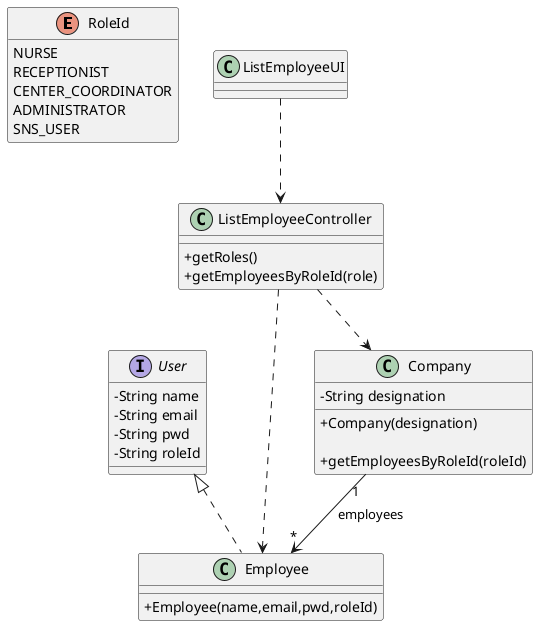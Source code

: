 @startuml
skinparam classAttributeIconSize 0

hide RoleId methods

interface User {
  - String name
  - String email
  - String pwd
  - String roleId
}

class Employee {
  +Employee(name,email,pwd,roleId)
}

class Company {
  -String designation
  +Company(designation)

  +getEmployeesByRoleId(roleId)
}

class ListEmployeeController {
  +getRoles()
  +getEmployeesByRoleId(role)
}

class ListEmployeeUI {}

enum RoleId {
  NURSE
  RECEPTIONIST
  CENTER_COORDINATOR
  ADMINISTRATOR
  SNS_USER
}

ListEmployeeUI ..> ListEmployeeController
ListEmployeeController ..> Employee
ListEmployeeController ..> Company

Company "1" --> "*" Employee : employees

User <|.. Employee 

@enduml
